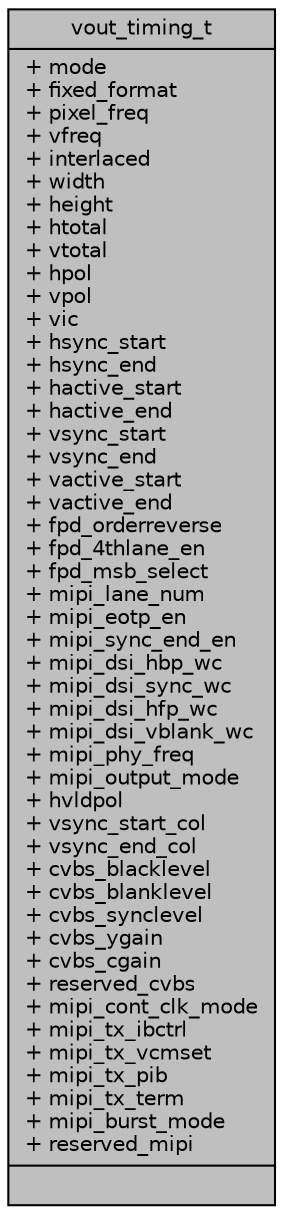 digraph "vout_timing_t"
{
 // INTERACTIVE_SVG=YES
 // LATEX_PDF_SIZE
  bgcolor="transparent";
  edge [fontname="Helvetica",fontsize="10",labelfontname="Helvetica",labelfontsize="10"];
  node [fontname="Helvetica",fontsize="10",shape=record];
  Node1 [label="{vout_timing_t\n|+ mode\l+ fixed_format\l+ pixel_freq\l+ vfreq\l+ interlaced\l+ width\l+ height\l+ htotal\l+ vtotal\l+ hpol\l+ vpol\l+ vic\l+ hsync_start\l+ hsync_end\l+ hactive_start\l+ hactive_end\l+ vsync_start\l+ vsync_end\l+ vactive_start\l+ vactive_end\l+ fpd_orderreverse\l+ fpd_4thlane_en\l+ fpd_msb_select\l+ mipi_lane_num\l+ mipi_eotp_en\l+ mipi_sync_end_en\l+ mipi_dsi_hbp_wc\l+ mipi_dsi_sync_wc\l+ mipi_dsi_hfp_wc\l+ mipi_dsi_vblank_wc\l+ mipi_phy_freq\l+ mipi_output_mode\l+ hvldpol\l+ vsync_start_col\l+ vsync_end_col\l+ cvbs_blacklevel\l+ cvbs_blanklevel\l+ cvbs_synclevel\l+ cvbs_ygain\l+ cvbs_cgain\l+ reserved_cvbs\l+ mipi_cont_clk_mode\l+ mipi_tx_ibctrl\l+ mipi_tx_vcmset\l+ mipi_tx_pib\l+ mipi_tx_term\l+ mipi_burst_mode\l+ reserved_mipi\l|}",height=0.2,width=0.4,color="black", fillcolor="grey75", style="filled", fontcolor="black",tooltip=" "];
}
